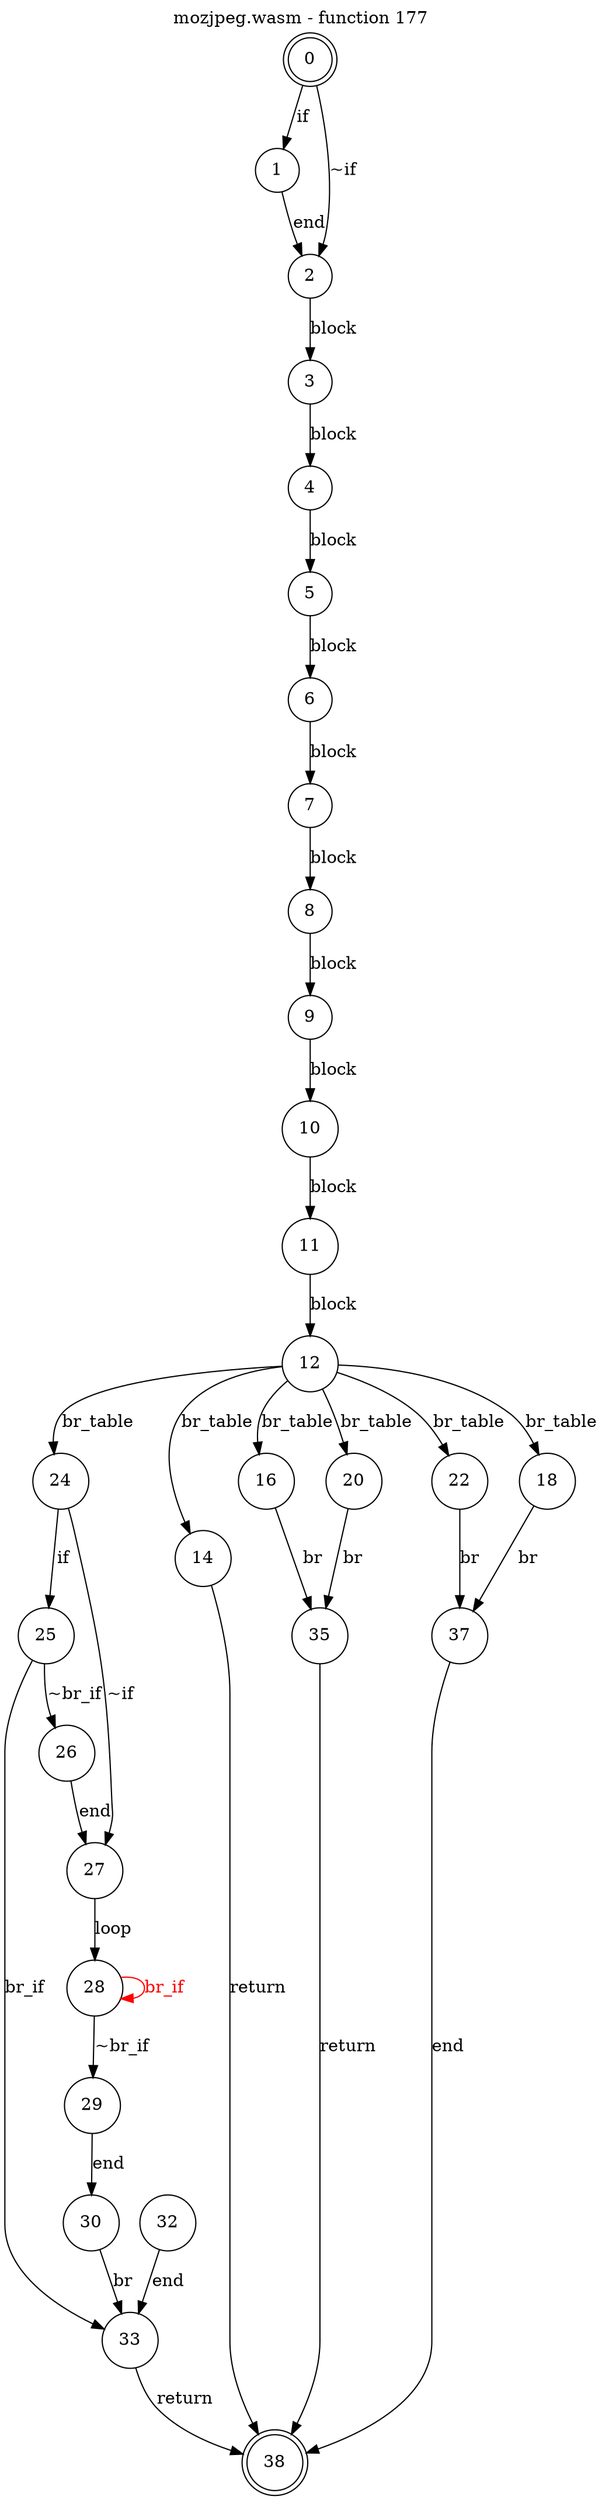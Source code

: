 digraph finite_state_machine {
    label = "mozjpeg.wasm - function 177"
    labelloc =  t
    labelfontsize = 16
    labelfontcolor = black
    labelfontname = "Helvetica"
    node [shape = doublecircle]; 0 38;
    node [shape = circle];
    0 -> 1[label="if"];
    0 -> 2[label="~if"];
    1 -> 2[label="end"];
    2 -> 3[label="block"];
    3 -> 4[label="block"];
    4 -> 5[label="block"];
    5 -> 6[label="block"];
    6 -> 7[label="block"];
    7 -> 8[label="block"];
    8 -> 9[label="block"];
    9 -> 10[label="block"];
    10 -> 11[label="block"];
    11 -> 12[label="block"];
    12 -> 24[label="br_table"];
    12 -> 14[label="br_table"];
    12 -> 16[label="br_table"];
    12 -> 18[label="br_table"];
    12 -> 20[label="br_table"];
    12 -> 22[label="br_table"];
    14 -> 38[label="return"];
    16 -> 35[label="br"];
    18 -> 37[label="br"];
    20 -> 35[label="br"];
    22 -> 37[label="br"];
    24 -> 25[label="if"];
    24 -> 27[label="~if"];
    25 -> 26[label="~br_if"];
    25 -> 33[label="br_if"];
    26 -> 27[label="end"];
    27 -> 28[label="loop"];
    28 -> 29[label="~br_if"];
    28 -> 28[color="red" fontcolor="red" label="br_if"];
    29 -> 30[label="end"];
    30 -> 33[label="br"];
    32 -> 33[label="end"];
    33 -> 38[label="return"];
    35 -> 38[label="return"];
    37 -> 38[label="end"];
}
